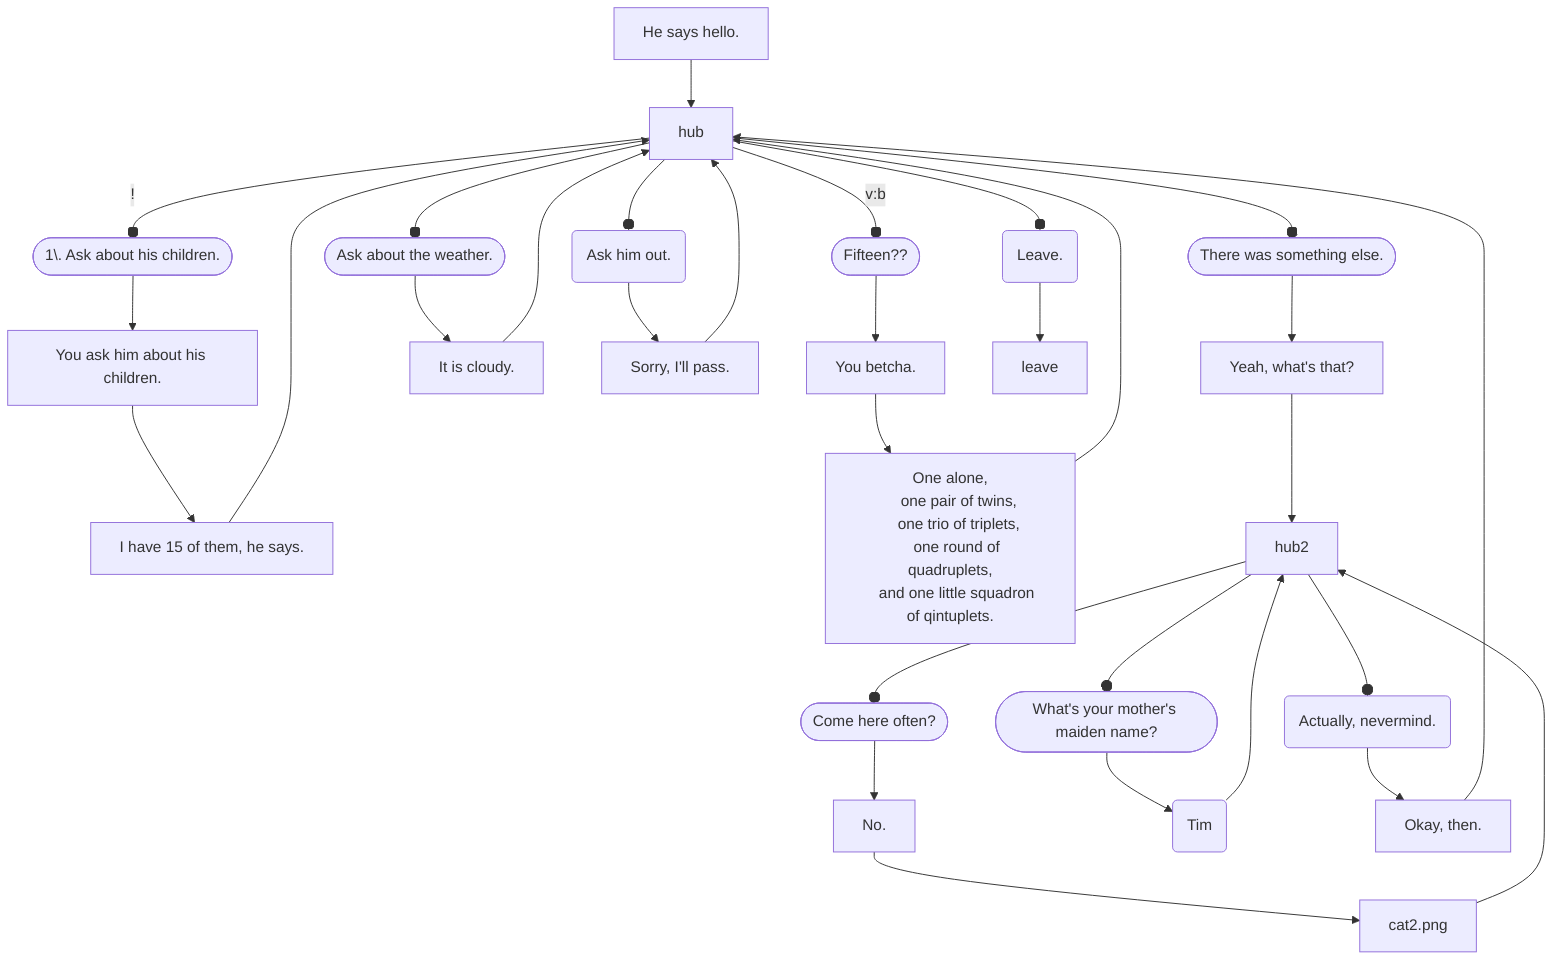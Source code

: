 flowchart TD
%% i[Hey] --edge text--> ii[Hi] --> |ooh| iii[Ho]

%% i --> |Take a bite.| iv[You take a bite.]
%% i --> return

%% c1(The first choice.)
%% c2((The second choice.))
%% c3(((The third choice.)))
%% c4([The fourth choice.])

%% c[It looks pretty tasty.] -- hasTeeth --> c5[[Take a bite.]] --!hasTeeth--> c6[You take a bite.]

oog[He says hello.] --> hub

hub -- ! --o b([1\. Ask about his children.]) --> ba[You ask him about his children.] --> be[I have 15 of them, he says.] --> hub

hub -- v:b --o bb([Fifteen??]) --> bc[You betcha.] 
--> bd[
    One alone,
    one pair of twins,
    one trio of triplets,
    one round of quadruplets,
    and one little squadron of qintuplets.] --> hub

%% hub --> z[basic.mmd]

hub --o u([Ask about the weather.]) --> ua[It is cloudy.] --> hub
hub --o d(Ask him out.) --> da[Sorry, I'll pass.] --> hub
hub --o e([There was something else.]) --> e3[Yeah, what's that?] --> hub2
hub --o a(Leave.) --> leave

hub2 --o b2([Come here often?]) --> b2a[No.] --> cat2[cat2.png] --> hub2
hub2 --o d2([What's your mother's maiden name?]) --> d2a(Tim) --> hub2
hub2 --o a2(Actually, nevermind.) --> e2[Okay, then.] --> hub